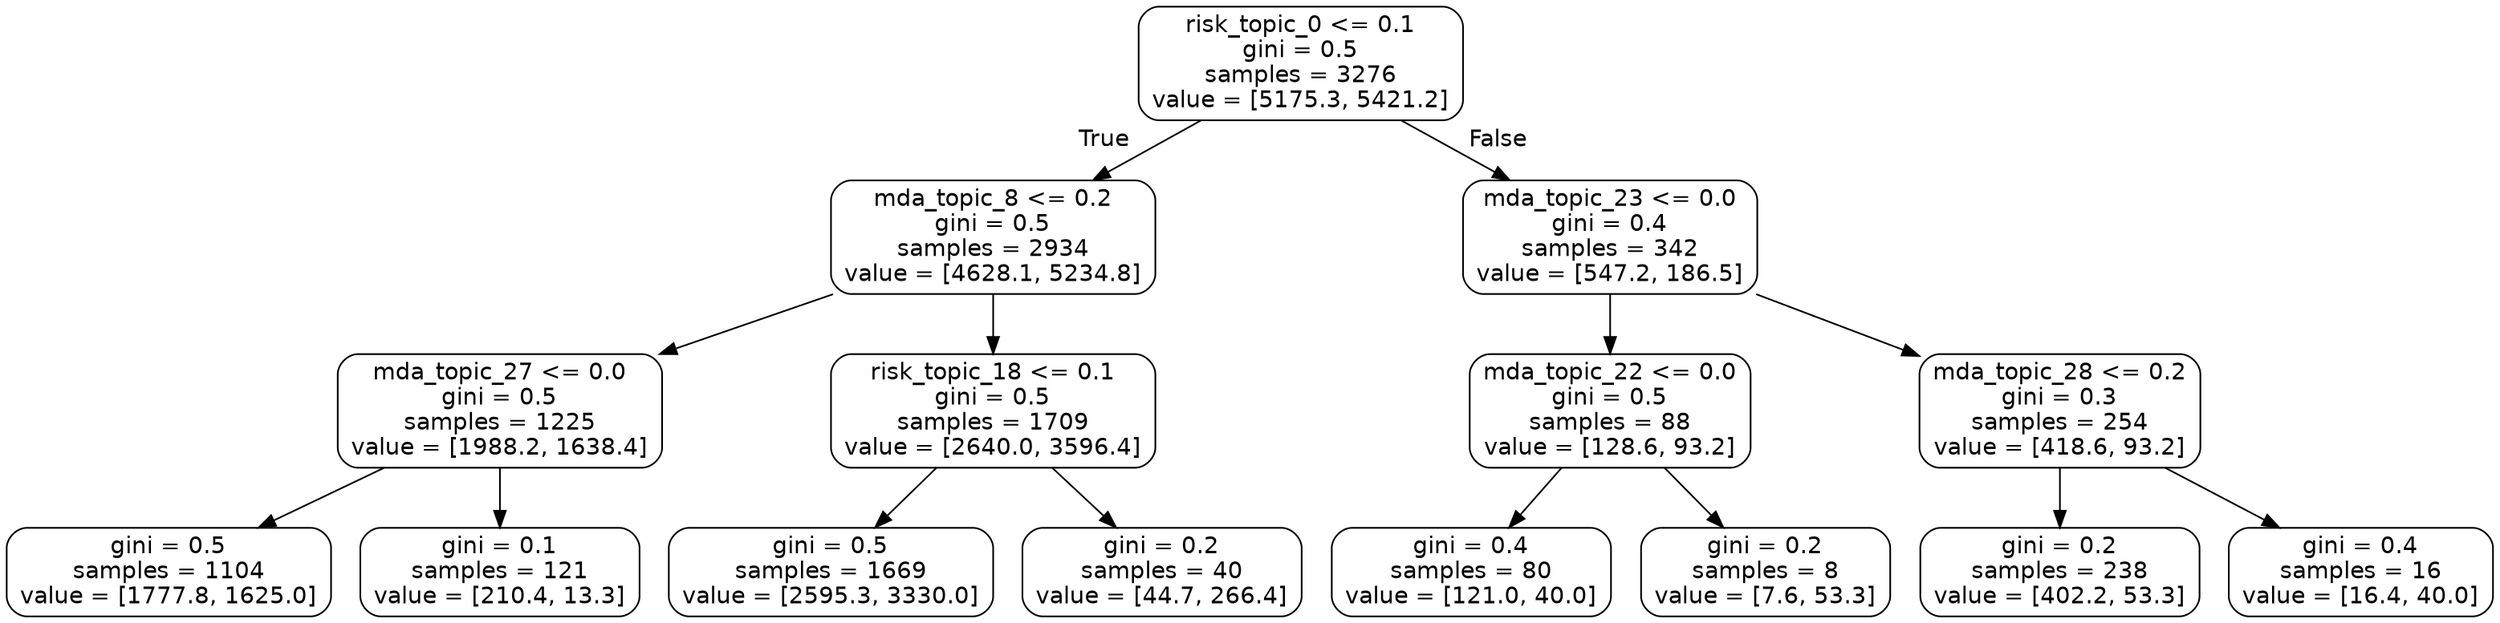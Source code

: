 digraph Tree {
node [shape=box, style="rounded", color="black", fontname=helvetica] ;
edge [fontname=helvetica] ;
0 [label="risk_topic_0 <= 0.1\ngini = 0.5\nsamples = 3276\nvalue = [5175.3, 5421.2]"] ;
1 [label="mda_topic_8 <= 0.2\ngini = 0.5\nsamples = 2934\nvalue = [4628.1, 5234.8]"] ;
0 -> 1 [labeldistance=2.5, labelangle=45, headlabel="True"] ;
2 [label="mda_topic_27 <= 0.0\ngini = 0.5\nsamples = 1225\nvalue = [1988.2, 1638.4]"] ;
1 -> 2 ;
3 [label="gini = 0.5\nsamples = 1104\nvalue = [1777.8, 1625.0]"] ;
2 -> 3 ;
4 [label="gini = 0.1\nsamples = 121\nvalue = [210.4, 13.3]"] ;
2 -> 4 ;
5 [label="risk_topic_18 <= 0.1\ngini = 0.5\nsamples = 1709\nvalue = [2640.0, 3596.4]"] ;
1 -> 5 ;
6 [label="gini = 0.5\nsamples = 1669\nvalue = [2595.3, 3330.0]"] ;
5 -> 6 ;
7 [label="gini = 0.2\nsamples = 40\nvalue = [44.7, 266.4]"] ;
5 -> 7 ;
8 [label="mda_topic_23 <= 0.0\ngini = 0.4\nsamples = 342\nvalue = [547.2, 186.5]"] ;
0 -> 8 [labeldistance=2.5, labelangle=-45, headlabel="False"] ;
9 [label="mda_topic_22 <= 0.0\ngini = 0.5\nsamples = 88\nvalue = [128.6, 93.2]"] ;
8 -> 9 ;
10 [label="gini = 0.4\nsamples = 80\nvalue = [121.0, 40.0]"] ;
9 -> 10 ;
11 [label="gini = 0.2\nsamples = 8\nvalue = [7.6, 53.3]"] ;
9 -> 11 ;
12 [label="mda_topic_28 <= 0.2\ngini = 0.3\nsamples = 254\nvalue = [418.6, 93.2]"] ;
8 -> 12 ;
13 [label="gini = 0.2\nsamples = 238\nvalue = [402.2, 53.3]"] ;
12 -> 13 ;
14 [label="gini = 0.4\nsamples = 16\nvalue = [16.4, 40.0]"] ;
12 -> 14 ;
}